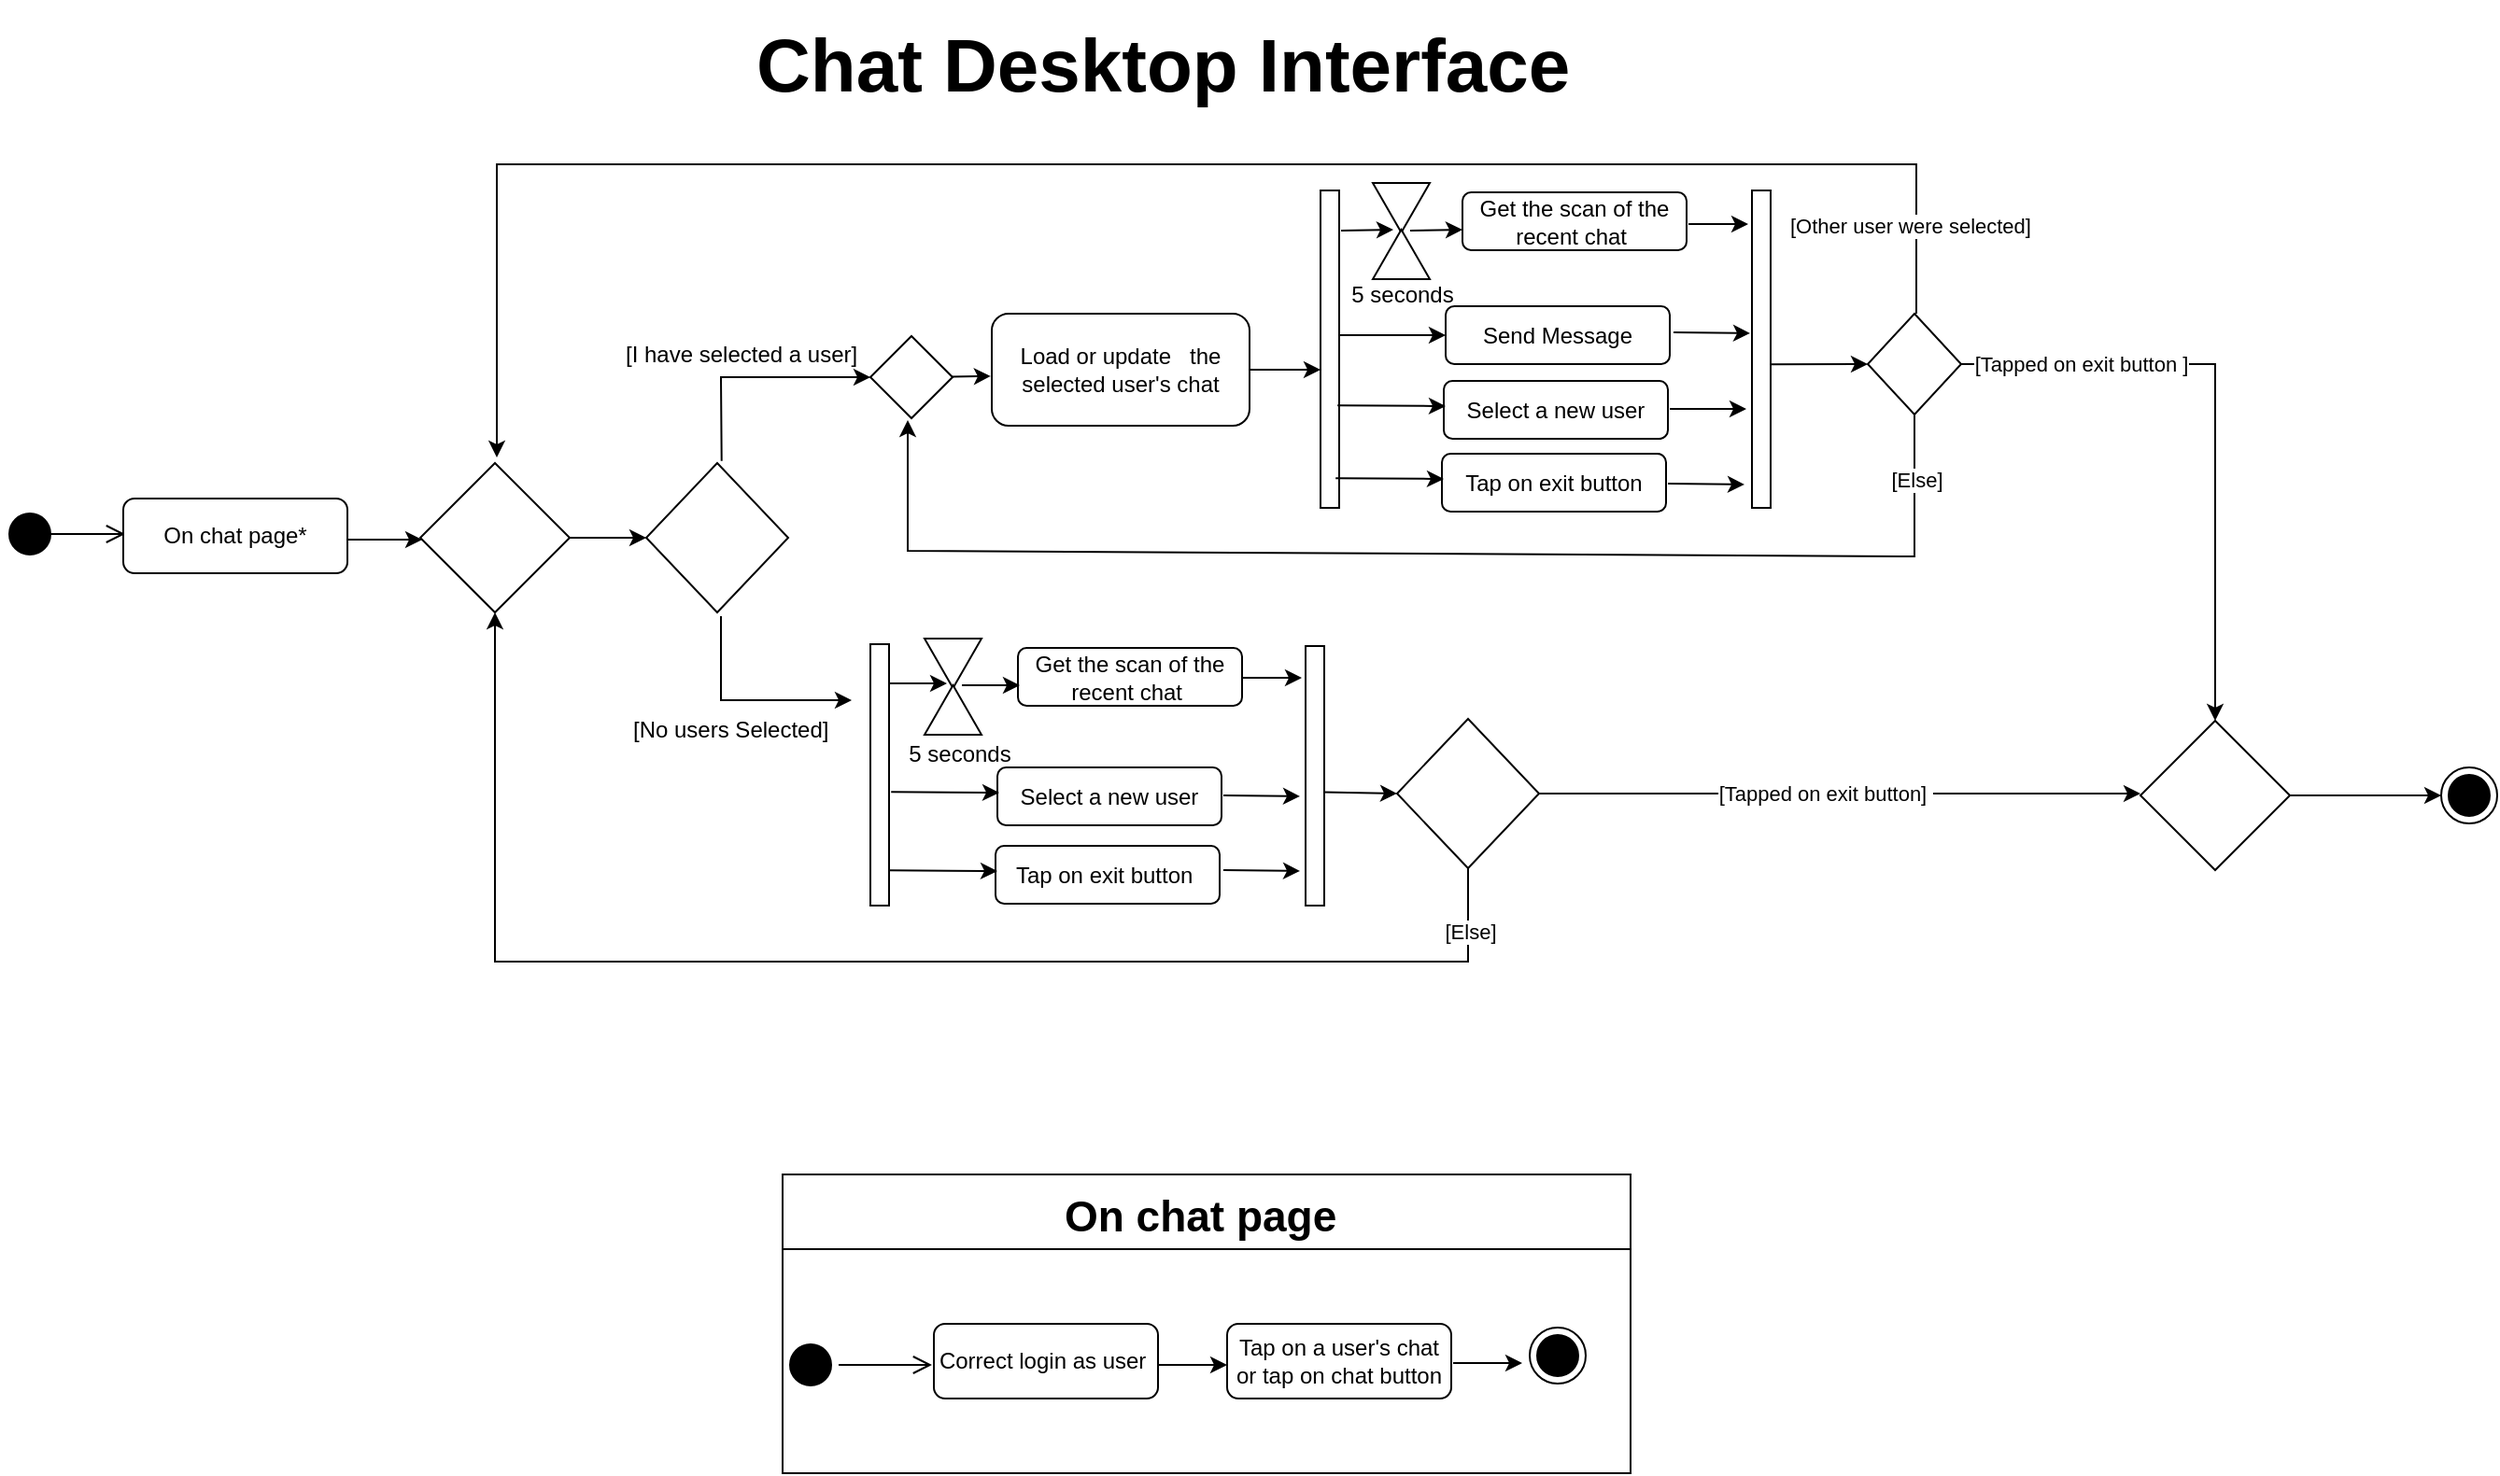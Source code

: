 <mxfile version="16.5.3" type="device"><diagram id="MX5RInLKPPg19xNyMhys" name="Page-1"><mxGraphModel dx="1422" dy="727" grid="1" gridSize="10" guides="1" tooltips="1" connect="1" arrows="1" fold="1" page="1" pageScale="1" pageWidth="1654" pageHeight="1169" math="0" shadow="0"><root><mxCell id="0"/><mxCell id="1" parent="0"/><mxCell id="2vNUJ94y77a6gs8T_HCj-1" value="" style="ellipse;html=1;shape=startState;fillColor=#000000;strokeColor=#000000;" parent="1" vertex="1"><mxGeometry x="127" y="403" width="30" height="30" as="geometry"/></mxCell><mxCell id="2vNUJ94y77a6gs8T_HCj-2" value="" style="edgeStyle=orthogonalEdgeStyle;html=1;verticalAlign=bottom;endArrow=open;endSize=8;strokeColor=#000000;rounded=0;" parent="1" edge="1"><mxGeometry relative="1" as="geometry"><mxPoint x="193" y="418" as="targetPoint"/><mxPoint x="153" y="418" as="sourcePoint"/></mxGeometry></mxCell><mxCell id="2vNUJ94y77a6gs8T_HCj-4" value="Chat Desktop Interface " style="text;strokeColor=none;fillColor=none;align=left;verticalAlign=middle;spacingLeft=4;spacingRight=4;overflow=hidden;points=[[0,0.5],[1,0.5]];portConstraint=eastwest;rotatable=0;fontSize=40;fontStyle=1" parent="1" vertex="1"><mxGeometry x="525" y="132" width="667" height="60" as="geometry"/></mxCell><mxCell id="2vNUJ94y77a6gs8T_HCj-5" value="" style="rhombus;whiteSpace=wrap;html=1;strokeColor=#000000;" parent="1" vertex="1"><mxGeometry x="351" y="380" width="80" height="80" as="geometry"/></mxCell><mxCell id="2vNUJ94y77a6gs8T_HCj-6" value="On chat page*" style="rounded=1;whiteSpace=wrap;html=1;strokeColor=#000000;" parent="1" vertex="1"><mxGeometry x="192" y="399" width="120" height="40" as="geometry"/></mxCell><mxCell id="2vNUJ94y77a6gs8T_HCj-13" value="" style="rhombus;whiteSpace=wrap;html=1;strokeColor=#000000;" parent="1" vertex="1"><mxGeometry x="472" y="380" width="76" height="80" as="geometry"/></mxCell><mxCell id="2vNUJ94y77a6gs8T_HCj-17" value="" style="endArrow=classic;html=1;rounded=0;strokeColor=#000000;entryX=0;entryY=0.5;entryDx=0;entryDy=0;" parent="1" source="2vNUJ94y77a6gs8T_HCj-5" target="2vNUJ94y77a6gs8T_HCj-13" edge="1"><mxGeometry width="50" height="50" relative="1" as="geometry"><mxPoint x="362" y="447" as="sourcePoint"/><mxPoint x="412" y="397" as="targetPoint"/></mxGeometry></mxCell><mxCell id="2vNUJ94y77a6gs8T_HCj-18" value="" style="endArrow=classic;html=1;rounded=0;strokeColor=#000000;entryX=0;entryY=0.5;entryDx=0;entryDy=0;exitX=0.531;exitY=-0.014;exitDx=0;exitDy=0;exitPerimeter=0;" parent="1" source="2vNUJ94y77a6gs8T_HCj-13" target="2vNUJ94y77a6gs8T_HCj-44" edge="1"><mxGeometry width="50" height="50" relative="1" as="geometry"><mxPoint x="510" y="377" as="sourcePoint"/><mxPoint x="582" y="317" as="targetPoint"/><Array as="points"><mxPoint x="512" y="334"/></Array></mxGeometry></mxCell><mxCell id="2vNUJ94y77a6gs8T_HCj-22" value="[I have selected a user] " style="text;strokeColor=none;fillColor=none;align=left;verticalAlign=middle;spacingLeft=4;spacingRight=4;overflow=hidden;points=[[0,0.5],[1,0.5]];portConstraint=eastwest;rotatable=0;" parent="1" vertex="1"><mxGeometry x="455" y="306" width="136" height="30" as="geometry"/></mxCell><mxCell id="2vNUJ94y77a6gs8T_HCj-23" value="" style="html=1;points=[];perimeter=orthogonalPerimeter;strokeColor=#000000;" parent="1" vertex="1"><mxGeometry x="833" y="234" width="10" height="170" as="geometry"/></mxCell><mxCell id="2vNUJ94y77a6gs8T_HCj-24" value="Send Message" style="rounded=1;whiteSpace=wrap;html=1;strokeColor=#000000;" parent="1" vertex="1"><mxGeometry x="900" y="296" width="120" height="31" as="geometry"/></mxCell><mxCell id="2vNUJ94y77a6gs8T_HCj-25" value="" style="triangle;whiteSpace=wrap;html=1;strokeColor=#000000;rotation=90;" parent="1" vertex="1"><mxGeometry x="863" y="228" width="26.5" height="30.5" as="geometry"/></mxCell><mxCell id="2vNUJ94y77a6gs8T_HCj-26" value="" style="triangle;whiteSpace=wrap;html=1;strokeColor=#000000;rotation=-90;" parent="1" vertex="1"><mxGeometry x="863" y="253" width="26.5" height="30.5" as="geometry"/></mxCell><mxCell id="2vNUJ94y77a6gs8T_HCj-27" value="Get the scan of the recent chat&amp;nbsp;" style="rounded=1;whiteSpace=wrap;html=1;strokeColor=#000000;" parent="1" vertex="1"><mxGeometry x="909" y="235" width="120" height="31" as="geometry"/></mxCell><mxCell id="2vNUJ94y77a6gs8T_HCj-33" value="Select a new user" style="rounded=1;whiteSpace=wrap;html=1;strokeColor=#000000;" parent="1" vertex="1"><mxGeometry x="899" y="336" width="120" height="31" as="geometry"/></mxCell><mxCell id="2vNUJ94y77a6gs8T_HCj-34" value="Tap on exit button" style="rounded=1;whiteSpace=wrap;html=1;strokeColor=#000000;" parent="1" vertex="1"><mxGeometry x="898" y="375" width="120" height="31" as="geometry"/></mxCell><mxCell id="2vNUJ94y77a6gs8T_HCj-44" value="" style="rhombus;whiteSpace=wrap;html=1;strokeColor=#000000;" parent="1" vertex="1"><mxGeometry x="592" y="312" width="44" height="44" as="geometry"/></mxCell><mxCell id="2vNUJ94y77a6gs8T_HCj-46" value="" style="endArrow=classic;html=1;rounded=0;strokeColor=#000000;" parent="1" source="2vNUJ94y77a6gs8T_HCj-52" target="2vNUJ94y77a6gs8T_HCj-23" edge="1"><mxGeometry width="50" height="50" relative="1" as="geometry"><mxPoint x="807" y="333" as="sourcePoint"/><mxPoint x="844" y="325" as="targetPoint"/></mxGeometry></mxCell><mxCell id="2vNUJ94y77a6gs8T_HCj-52" value="Load or update&amp;nbsp; &amp;nbsp;the selected user's chat" style="rounded=1;whiteSpace=wrap;html=1;strokeColor=#000000;" parent="1" vertex="1"><mxGeometry x="657" y="300" width="138" height="60" as="geometry"/></mxCell><mxCell id="2vNUJ94y77a6gs8T_HCj-54" value="" style="rhombus;whiteSpace=wrap;html=1;strokeColor=#000000;" parent="1" vertex="1"><mxGeometry x="1126" y="300" width="50" height="54" as="geometry"/></mxCell><mxCell id="2vNUJ94y77a6gs8T_HCj-55" value="" style="endArrow=classic;html=1;rounded=0;strokeColor=#000000;entryX=0.5;entryY=0;entryDx=0;entryDy=0;" parent="1" source="2vNUJ94y77a6gs8T_HCj-54" target="2vNUJ94y77a6gs8T_HCj-98" edge="1"><mxGeometry width="50" height="50" relative="1" as="geometry"><mxPoint x="1172" y="357" as="sourcePoint"/><mxPoint x="1312" y="487" as="targetPoint"/><Array as="points"><mxPoint x="1312" y="327"/><mxPoint x="1312" y="427"/></Array></mxGeometry></mxCell><mxCell id="2vNUJ94y77a6gs8T_HCj-56" value="" style="endArrow=classic;html=1;rounded=0;strokeColor=#000000;exitX=0.5;exitY=1;exitDx=0;exitDy=0;" parent="1" source="2vNUJ94y77a6gs8T_HCj-54" edge="1"><mxGeometry width="50" height="50" relative="1" as="geometry"><mxPoint x="1156.003" y="353.996" as="sourcePoint"/><mxPoint x="612" y="357" as="targetPoint"/><Array as="points"><mxPoint x="1151" y="430"/><mxPoint x="612" y="427"/></Array></mxGeometry></mxCell><mxCell id="2vNUJ94y77a6gs8T_HCj-58" value="[Else]" style="edgeLabel;html=1;align=center;verticalAlign=middle;resizable=0;points=[];" parent="2vNUJ94y77a6gs8T_HCj-56" vertex="1" connectable="0"><mxGeometry x="-0.143" y="-1" relative="1" as="geometry"><mxPoint x="218" y="-39" as="offset"/></mxGeometry></mxCell><mxCell id="2vNUJ94y77a6gs8T_HCj-60" value="" style="endArrow=classic;html=1;rounded=0;strokeColor=#000000;endFill=1;" parent="1" edge="1"><mxGeometry width="50" height="50" relative="1" as="geometry"><mxPoint x="1152" y="300" as="sourcePoint"/><mxPoint x="392" y="377" as="targetPoint"/><Array as="points"><mxPoint x="1152" y="220"/><mxPoint x="614" y="220"/><mxPoint x="392" y="220"/></Array></mxGeometry></mxCell><mxCell id="2vNUJ94y77a6gs8T_HCj-61" value="[Other user were selected]&amp;nbsp;" style="edgeLabel;html=1;align=center;verticalAlign=middle;resizable=0;points=[];" parent="2vNUJ94y77a6gs8T_HCj-60" vertex="1" connectable="0"><mxGeometry x="-0.905" y="2" relative="1" as="geometry"><mxPoint as="offset"/></mxGeometry></mxCell><mxCell id="2vNUJ94y77a6gs8T_HCj-62" value="" style="endArrow=classic;html=1;rounded=0;strokeColor=#000000;entryX=0;entryY=0.5;entryDx=0;entryDy=0;" parent="1" source="2vNUJ94y77a6gs8T_HCj-23" target="2vNUJ94y77a6gs8T_HCj-24" edge="1"><mxGeometry width="50" height="50" relative="1" as="geometry"><mxPoint x="842" y="347" as="sourcePoint"/><mxPoint x="892" y="297" as="targetPoint"/></mxGeometry></mxCell><mxCell id="2vNUJ94y77a6gs8T_HCj-63" value="" style="endArrow=classic;html=1;rounded=0;strokeColor=#000000;entryX=0;entryY=0.5;entryDx=0;entryDy=0;exitX=0.911;exitY=0.389;exitDx=0;exitDy=0;exitPerimeter=0;" parent="1" edge="1"><mxGeometry width="50" height="50" relative="1" as="geometry"><mxPoint x="842.11" y="349.13" as="sourcePoint"/><mxPoint x="900" y="349.5" as="targetPoint"/></mxGeometry></mxCell><mxCell id="2vNUJ94y77a6gs8T_HCj-64" value="" style="endArrow=classic;html=1;rounded=0;strokeColor=#000000;entryX=0;entryY=0.5;entryDx=0;entryDy=0;exitX=0.911;exitY=0.389;exitDx=0;exitDy=0;exitPerimeter=0;" parent="1" edge="1"><mxGeometry width="50" height="50" relative="1" as="geometry"><mxPoint x="841.11" y="388.13" as="sourcePoint"/><mxPoint x="899" y="388.5" as="targetPoint"/></mxGeometry></mxCell><mxCell id="2vNUJ94y77a6gs8T_HCj-65" value="" style="endArrow=classic;html=1;rounded=0;strokeColor=#000000;" parent="1" edge="1"><mxGeometry width="50" height="50" relative="1" as="geometry"><mxPoint x="844" y="255.5" as="sourcePoint"/><mxPoint x="872" y="255" as="targetPoint"/></mxGeometry></mxCell><mxCell id="2vNUJ94y77a6gs8T_HCj-66" value="" style="endArrow=classic;html=1;rounded=0;strokeColor=#000000;entryX=0;entryY=0.5;entryDx=0;entryDy=0;" parent="1" edge="1"><mxGeometry width="50" height="50" relative="1" as="geometry"><mxPoint x="1022" y="310" as="sourcePoint"/><mxPoint x="1063" y="310.5" as="targetPoint"/></mxGeometry></mxCell><mxCell id="2vNUJ94y77a6gs8T_HCj-67" value="" style="endArrow=classic;html=1;rounded=0;strokeColor=#000000;" parent="1" edge="1"><mxGeometry width="50" height="50" relative="1" as="geometry"><mxPoint x="1020.0" y="351" as="sourcePoint"/><mxPoint x="1061" y="351" as="targetPoint"/></mxGeometry></mxCell><mxCell id="2vNUJ94y77a6gs8T_HCj-68" value="" style="endArrow=classic;html=1;rounded=0;strokeColor=#000000;entryX=0;entryY=0.5;entryDx=0;entryDy=0;" parent="1" edge="1"><mxGeometry width="50" height="50" relative="1" as="geometry"><mxPoint x="1019.0" y="391" as="sourcePoint"/><mxPoint x="1060" y="391.5" as="targetPoint"/></mxGeometry></mxCell><mxCell id="2vNUJ94y77a6gs8T_HCj-69" value="" style="endArrow=classic;html=1;rounded=0;strokeColor=#000000;" parent="1" edge="1"><mxGeometry width="50" height="50" relative="1" as="geometry"><mxPoint x="1030.0" y="252" as="sourcePoint"/><mxPoint x="1062" y="252" as="targetPoint"/></mxGeometry></mxCell><mxCell id="2vNUJ94y77a6gs8T_HCj-71" value="" style="endArrow=classic;html=1;rounded=0;strokeColor=#000000;" parent="1" edge="1"><mxGeometry width="50" height="50" relative="1" as="geometry"><mxPoint x="512" y="462.0" as="sourcePoint"/><mxPoint x="582" y="507" as="targetPoint"/><Array as="points"><mxPoint x="512" y="507"/></Array></mxGeometry></mxCell><mxCell id="2vNUJ94y77a6gs8T_HCj-72" value="" style="endArrow=classic;html=1;rounded=0;fontSize=18;strokeColor=#000000;entryX=0.003;entryY=0.624;entryDx=0;entryDy=0;entryPerimeter=0;exitX=0.95;exitY=0.586;exitDx=0;exitDy=0;exitPerimeter=0;" parent="1" edge="1"><mxGeometry width="50" height="50" relative="1" as="geometry"><mxPoint x="635.8" y="333.784" as="sourcePoint"/><mxPoint x="656.438" y="333.44" as="targetPoint"/></mxGeometry></mxCell><mxCell id="2vNUJ94y77a6gs8T_HCj-74" value="[No users Selected] " style="text;strokeColor=none;fillColor=none;align=left;verticalAlign=middle;spacingLeft=4;spacingRight=4;overflow=hidden;points=[[0,0.5],[1,0.5]];portConstraint=eastwest;rotatable=0;" parent="1" vertex="1"><mxGeometry x="459" y="507" width="136" height="30" as="geometry"/></mxCell><mxCell id="2vNUJ94y77a6gs8T_HCj-75" value="" style="html=1;points=[];perimeter=orthogonalPerimeter;strokeColor=#000000;" parent="1" vertex="1"><mxGeometry x="592" y="477" width="10" height="140" as="geometry"/></mxCell><mxCell id="2vNUJ94y77a6gs8T_HCj-77" value="" style="triangle;whiteSpace=wrap;html=1;strokeColor=#000000;rotation=90;" parent="1" vertex="1"><mxGeometry x="623" y="472" width="26.5" height="30.5" as="geometry"/></mxCell><mxCell id="2vNUJ94y77a6gs8T_HCj-78" value="" style="triangle;whiteSpace=wrap;html=1;strokeColor=#000000;rotation=-90;" parent="1" vertex="1"><mxGeometry x="623" y="497" width="26.5" height="30.5" as="geometry"/></mxCell><mxCell id="2vNUJ94y77a6gs8T_HCj-80" value="" style="html=1;points=[];perimeter=orthogonalPerimeter;strokeColor=#000000;" parent="1" vertex="1"><mxGeometry x="825" y="478" width="10" height="139" as="geometry"/></mxCell><mxCell id="2vNUJ94y77a6gs8T_HCj-81" value="Select a new user" style="rounded=1;whiteSpace=wrap;html=1;strokeColor=#000000;" parent="1" vertex="1"><mxGeometry x="660" y="543" width="120" height="31" as="geometry"/></mxCell><mxCell id="2vNUJ94y77a6gs8T_HCj-82" value="Tap on exit button&amp;nbsp;" style="rounded=1;whiteSpace=wrap;html=1;strokeColor=#000000;" parent="1" vertex="1"><mxGeometry x="659" y="585" width="120" height="31" as="geometry"/></mxCell><mxCell id="2vNUJ94y77a6gs8T_HCj-84" value="" style="endArrow=classic;html=1;rounded=0;strokeColor=#000000;entryX=0;entryY=0.5;entryDx=0;entryDy=0;exitX=0.911;exitY=0.389;exitDx=0;exitDy=0;exitPerimeter=0;" parent="1" edge="1"><mxGeometry width="50" height="50" relative="1" as="geometry"><mxPoint x="603.11" y="556.13" as="sourcePoint"/><mxPoint x="661" y="556.5" as="targetPoint"/></mxGeometry></mxCell><mxCell id="2vNUJ94y77a6gs8T_HCj-85" value="" style="endArrow=classic;html=1;rounded=0;strokeColor=#000000;entryX=0;entryY=0.5;entryDx=0;entryDy=0;exitX=0.911;exitY=0.389;exitDx=0;exitDy=0;exitPerimeter=0;" parent="1" edge="1"><mxGeometry width="50" height="50" relative="1" as="geometry"><mxPoint x="602.11" y="598.13" as="sourcePoint"/><mxPoint x="660" y="598.5" as="targetPoint"/></mxGeometry></mxCell><mxCell id="2vNUJ94y77a6gs8T_HCj-86" value="" style="endArrow=classic;html=1;rounded=0;strokeColor=#000000;" parent="1" source="2vNUJ94y77a6gs8T_HCj-75" edge="1"><mxGeometry width="50" height="50" relative="1" as="geometry"><mxPoint x="605" y="498.5" as="sourcePoint"/><mxPoint x="633" y="498" as="targetPoint"/></mxGeometry></mxCell><mxCell id="2vNUJ94y77a6gs8T_HCj-88" value="" style="endArrow=classic;html=1;rounded=0;strokeColor=#000000;entryX=0;entryY=0.5;entryDx=0;entryDy=0;" parent="1" edge="1"><mxGeometry width="50" height="50" relative="1" as="geometry"><mxPoint x="781" y="558" as="sourcePoint"/><mxPoint x="822" y="558.5" as="targetPoint"/></mxGeometry></mxCell><mxCell id="2vNUJ94y77a6gs8T_HCj-89" value="" style="endArrow=classic;html=1;rounded=0;strokeColor=#000000;entryX=0;entryY=0.5;entryDx=0;entryDy=0;" parent="1" edge="1"><mxGeometry width="50" height="50" relative="1" as="geometry"><mxPoint x="781" y="598" as="sourcePoint"/><mxPoint x="822" y="598.5" as="targetPoint"/></mxGeometry></mxCell><mxCell id="2vNUJ94y77a6gs8T_HCj-90" value="" style="endArrow=classic;html=1;rounded=0;strokeColor=#000000;" parent="1" edge="1"><mxGeometry width="50" height="50" relative="1" as="geometry"><mxPoint x="791" y="495" as="sourcePoint"/><mxPoint x="823" y="495" as="targetPoint"/></mxGeometry></mxCell><mxCell id="2vNUJ94y77a6gs8T_HCj-92" value="" style="endArrow=classic;html=1;rounded=0;fontSize=18;strokeColor=#000000;entryX=0.5;entryY=1;entryDx=0;entryDy=0;" parent="1" target="2vNUJ94y77a6gs8T_HCj-5" edge="1"><mxGeometry width="50" height="50" relative="1" as="geometry"><mxPoint x="912" y="617" as="sourcePoint"/><mxPoint x="552" y="737" as="targetPoint"/><Array as="points"><mxPoint x="912" y="597"/><mxPoint x="912" y="647"/><mxPoint x="391" y="647"/></Array></mxGeometry></mxCell><mxCell id="2vNUJ94y77a6gs8T_HCj-93" value="Else&amp;nbsp;" style="edgeLabel;html=1;align=center;verticalAlign=middle;resizable=0;points=[];fontSize=11;" parent="2vNUJ94y77a6gs8T_HCj-92" vertex="1" connectable="0"><mxGeometry x="-0.002" y="1" relative="1" as="geometry"><mxPoint x="320" y="-91" as="offset"/></mxGeometry></mxCell><mxCell id="2vNUJ94y77a6gs8T_HCj-101" value="[Else]" style="edgeLabel;html=1;align=center;verticalAlign=middle;resizable=0;points=[];fontSize=11;" parent="2vNUJ94y77a6gs8T_HCj-92" vertex="1" connectable="0"><mxGeometry x="-0.862" y="1" relative="1" as="geometry"><mxPoint as="offset"/></mxGeometry></mxCell><mxCell id="2vNUJ94y77a6gs8T_HCj-94" value="" style="rhombus;whiteSpace=wrap;html=1;strokeColor=#000000;" parent="1" vertex="1"><mxGeometry x="874" y="517" width="76" height="80" as="geometry"/></mxCell><mxCell id="2vNUJ94y77a6gs8T_HCj-95" value="" style="endArrow=classic;html=1;rounded=0;fontSize=18;strokeColor=#000000;entryX=0;entryY=0.5;entryDx=0;entryDy=0;exitX=0.968;exitY=0.563;exitDx=0;exitDy=0;exitPerimeter=0;" parent="1" source="2vNUJ94y77a6gs8T_HCj-80" target="2vNUJ94y77a6gs8T_HCj-94" edge="1"><mxGeometry width="50" height="50" relative="1" as="geometry"><mxPoint x="842" y="557" as="sourcePoint"/><mxPoint x="882" y="547" as="targetPoint"/></mxGeometry></mxCell><mxCell id="2vNUJ94y77a6gs8T_HCj-96" value="" style="endArrow=classic;html=1;rounded=0;strokeColor=#000000;" parent="1" edge="1"><mxGeometry width="50" height="50" relative="1" as="geometry"><mxPoint x="950" y="557" as="sourcePoint"/><mxPoint x="1272" y="557" as="targetPoint"/><Array as="points"><mxPoint x="1086" y="557"/><mxPoint x="1112" y="557"/></Array></mxGeometry></mxCell><mxCell id="2vNUJ94y77a6gs8T_HCj-97" value="[Tapped on exit button]&amp;nbsp;" style="edgeLabel;html=1;align=center;verticalAlign=middle;resizable=0;points=[];" parent="2vNUJ94y77a6gs8T_HCj-96" vertex="1" connectable="0"><mxGeometry x="-0.19" y="1" relative="1" as="geometry"><mxPoint x="22" y="1" as="offset"/></mxGeometry></mxCell><mxCell id="2vNUJ94y77a6gs8T_HCj-98" value="" style="rhombus;whiteSpace=wrap;html=1;fontSize=18;strokeColor=#000000;" parent="1" vertex="1"><mxGeometry x="1272" y="518" width="80" height="80" as="geometry"/></mxCell><mxCell id="2vNUJ94y77a6gs8T_HCj-99" value="" style="ellipse;html=1;shape=endState;fillColor=#000000;strokeColor=#000000;fontSize=18;" parent="1" vertex="1"><mxGeometry x="1433" y="543" width="30" height="30" as="geometry"/></mxCell><mxCell id="2vNUJ94y77a6gs8T_HCj-100" value="" style="endArrow=classic;html=1;rounded=0;fontSize=18;strokeColor=#000000;entryX=0;entryY=0.5;entryDx=0;entryDy=0;exitX=1;exitY=0.5;exitDx=0;exitDy=0;" parent="1" source="2vNUJ94y77a6gs8T_HCj-98" target="2vNUJ94y77a6gs8T_HCj-99" edge="1"><mxGeometry width="50" height="50" relative="1" as="geometry"><mxPoint x="1352" y="597" as="sourcePoint"/><mxPoint x="1402" y="547" as="targetPoint"/></mxGeometry></mxCell><mxCell id="2vNUJ94y77a6gs8T_HCj-102" value="" style="endArrow=classic;html=1;rounded=0;fontSize=11;strokeColor=#000000;" parent="1" edge="1"><mxGeometry width="50" height="50" relative="1" as="geometry"><mxPoint x="312" y="421" as="sourcePoint"/><mxPoint x="352" y="421" as="targetPoint"/></mxGeometry></mxCell><mxCell id="2vNUJ94y77a6gs8T_HCj-105" value="" style="endArrow=classic;html=1;rounded=0;fontSize=40;strokeColor=#000000;entryX=0;entryY=0.5;entryDx=0;entryDy=0;exitX=0.989;exitY=0.512;exitDx=0;exitDy=0;exitPerimeter=0;" parent="1" target="2vNUJ94y77a6gs8T_HCj-54" edge="1"><mxGeometry width="50" height="50" relative="1" as="geometry"><mxPoint x="1073.89" y="327.16" as="sourcePoint"/><mxPoint x="1152" y="320" as="targetPoint"/></mxGeometry></mxCell><mxCell id="2vNUJ94y77a6gs8T_HCj-107" value="On chat page " style="swimlane;fontSize=23;strokeColor=#000000;startSize=40;" parent="1" vertex="1"><mxGeometry x="545" y="761" width="454" height="160" as="geometry"/></mxCell><mxCell id="2vNUJ94y77a6gs8T_HCj-108" value="Correct login as user&amp;nbsp;" style="rounded=1;whiteSpace=wrap;html=1;fontSize=12;strokeColor=#000000;" parent="2vNUJ94y77a6gs8T_HCj-107" vertex="1"><mxGeometry x="81" y="80" width="120" height="40" as="geometry"/></mxCell><mxCell id="2vNUJ94y77a6gs8T_HCj-110" value="" style="ellipse;html=1;shape=endState;fillColor=#000000;strokeColor=#000000;fontSize=12;labelBorderColor=#000000;labelBackgroundColor=none;" parent="2vNUJ94y77a6gs8T_HCj-107" vertex="1"><mxGeometry x="400" y="82" width="30" height="30" as="geometry"/></mxCell><mxCell id="2vNUJ94y77a6gs8T_HCj-111" value="" style="ellipse;html=1;shape=startState;fillColor=#000000;strokeColor=#000000;fontSize=12;" parent="2vNUJ94y77a6gs8T_HCj-107" vertex="1"><mxGeometry y="87" width="30" height="30" as="geometry"/></mxCell><mxCell id="2vNUJ94y77a6gs8T_HCj-112" value="" style="edgeStyle=orthogonalEdgeStyle;html=1;verticalAlign=bottom;endArrow=open;endSize=8;strokeColor=#000000;rounded=0;fontSize=12;" parent="2vNUJ94y77a6gs8T_HCj-107" source="2vNUJ94y77a6gs8T_HCj-111" edge="1"><mxGeometry relative="1" as="geometry"><mxPoint x="80" y="102" as="targetPoint"/></mxGeometry></mxCell><mxCell id="2vNUJ94y77a6gs8T_HCj-109" value="Tap on a user's chat or tap on chat button" style="rounded=1;whiteSpace=wrap;html=1;fontSize=12;strokeColor=#000000;" parent="1" vertex="1"><mxGeometry x="783" y="841" width="120" height="40" as="geometry"/></mxCell><mxCell id="2vNUJ94y77a6gs8T_HCj-113" value="" style="endArrow=classic;html=1;rounded=0;fontSize=12;strokeColor=#000000;exitX=1;exitY=0.5;exitDx=0;exitDy=0;entryX=0;entryY=0.5;entryDx=0;entryDy=0;" parent="1" edge="1"><mxGeometry width="50" height="50" relative="1" as="geometry"><mxPoint x="746" y="863.0" as="sourcePoint"/><mxPoint x="783" y="863.0" as="targetPoint"/></mxGeometry></mxCell><mxCell id="2vNUJ94y77a6gs8T_HCj-114" value="" style="endArrow=classic;html=1;rounded=0;fontSize=12;strokeColor=#000000;exitX=1;exitY=0.5;exitDx=0;exitDy=0;entryX=0;entryY=0.5;entryDx=0;entryDy=0;" parent="1" edge="1"><mxGeometry width="50" height="50" relative="1" as="geometry"><mxPoint x="904" y="862" as="sourcePoint"/><mxPoint x="941" y="862" as="targetPoint"/></mxGeometry></mxCell><mxCell id="2vNUJ94y77a6gs8T_HCj-115" value="Get the scan of the recent chat&amp;nbsp;" style="rounded=1;whiteSpace=wrap;html=1;strokeColor=#000000;" parent="1" vertex="1"><mxGeometry x="671" y="479" width="120" height="31" as="geometry"/></mxCell><mxCell id="2vNUJ94y77a6gs8T_HCj-116" value="" style="endArrow=classic;html=1;rounded=0;strokeColor=#000000;" parent="1" edge="1"><mxGeometry width="50" height="50" relative="1" as="geometry"><mxPoint x="641" y="499" as="sourcePoint"/><mxPoint x="672" y="499" as="targetPoint"/></mxGeometry></mxCell><mxCell id="2vNUJ94y77a6gs8T_HCj-117" value="" style="endArrow=classic;html=1;rounded=0;strokeColor=#000000;" parent="1" edge="1"><mxGeometry width="50" height="50" relative="1" as="geometry"><mxPoint x="881" y="255.5" as="sourcePoint"/><mxPoint x="909" y="255" as="targetPoint"/></mxGeometry></mxCell><mxCell id="Q__bjNoR5GWB2OLkOr5R-1" value="5 seconds" style="text;html=1;strokeColor=none;fillColor=none;align=center;verticalAlign=middle;whiteSpace=wrap;rounded=0;" vertex="1" parent="1"><mxGeometry x="847" y="275" width="60" height="30" as="geometry"/></mxCell><mxCell id="Q__bjNoR5GWB2OLkOr5R-2" value="5 seconds" style="text;html=1;strokeColor=none;fillColor=none;align=center;verticalAlign=middle;whiteSpace=wrap;rounded=0;" vertex="1" parent="1"><mxGeometry x="610" y="521" width="60" height="30" as="geometry"/></mxCell><mxCell id="Q__bjNoR5GWB2OLkOr5R-3" value="[Tapped on exit button ]" style="edgeLabel;html=1;align=center;verticalAlign=middle;resizable=0;points=[];" vertex="1" connectable="0" parent="1"><mxGeometry x="1239.996" y="327" as="geometry"/></mxCell><mxCell id="Q__bjNoR5GWB2OLkOr5R-4" value="" style="html=1;points=[];perimeter=orthogonalPerimeter;strokeColor=#000000;" vertex="1" parent="1"><mxGeometry x="1064" y="234" width="10" height="170" as="geometry"/></mxCell></root></mxGraphModel></diagram></mxfile>